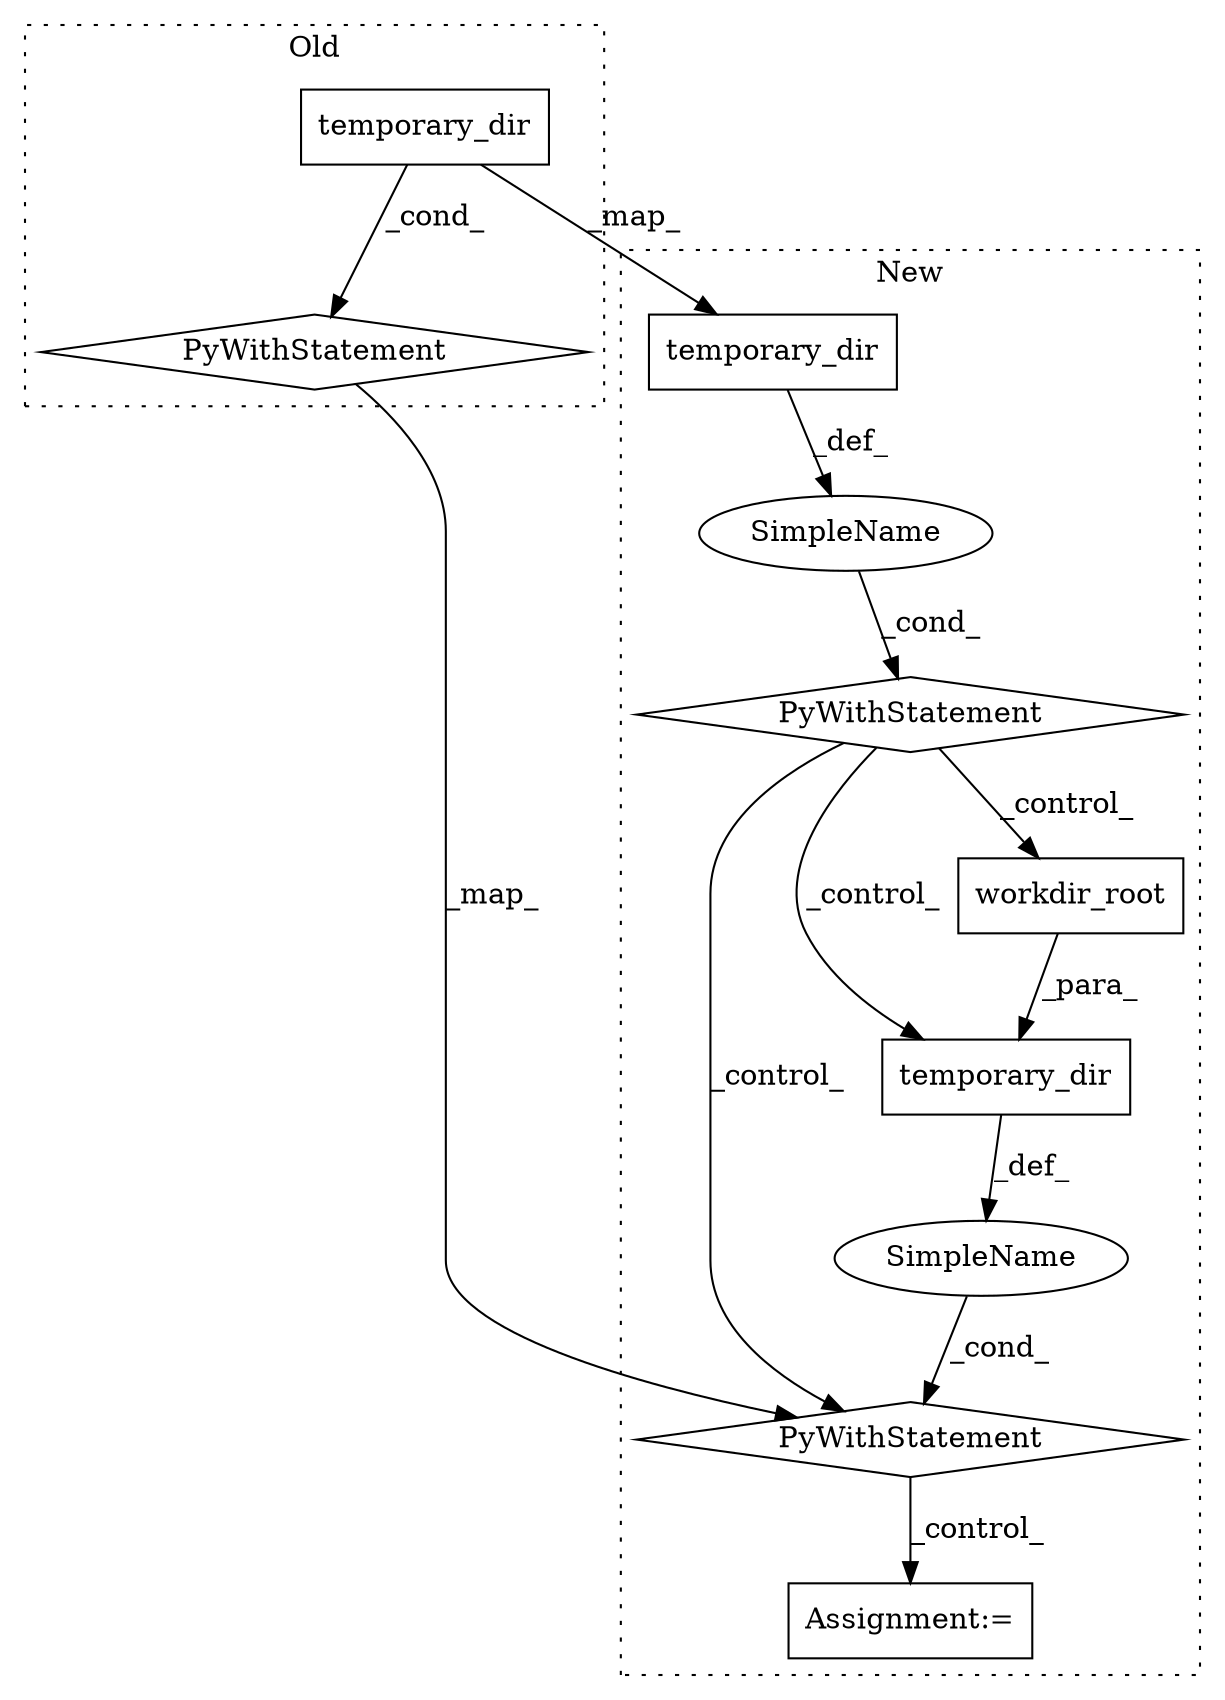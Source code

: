 digraph G {
subgraph cluster0 {
1 [label="temporary_dir" a="32" s="747,780" l="14,1" shape="box"];
3 [label="PyWithStatement" a="104" s="737,781" l="10,2" shape="diamond"];
label = "Old";
style="dotted";
}
subgraph cluster1 {
2 [label="temporary_dir" a="32" s="755,788" l="14,1" shape="box"];
4 [label="PyWithStatement" a="104" s="818,862" l="10,2" shape="diamond"];
5 [label="Assignment:=" a="7" s="878" l="8" shape="box"];
6 [label="SimpleName" a="42" s="" l="" shape="ellipse"];
7 [label="SimpleName" a="42" s="" l="" shape="ellipse"];
8 [label="temporary_dir" a="32" s="828,861" l="14,1" shape="box"];
9 [label="PyWithStatement" a="104" s="745,789" l="10,2" shape="diamond"];
10 [label="workdir_root" a="32" s="847" l="14" shape="box"];
label = "New";
style="dotted";
}
1 -> 3 [label="_cond_"];
1 -> 2 [label="_map_"];
2 -> 7 [label="_def_"];
3 -> 4 [label="_map_"];
4 -> 5 [label="_control_"];
6 -> 4 [label="_cond_"];
7 -> 9 [label="_cond_"];
8 -> 6 [label="_def_"];
9 -> 10 [label="_control_"];
9 -> 8 [label="_control_"];
9 -> 4 [label="_control_"];
10 -> 8 [label="_para_"];
}
